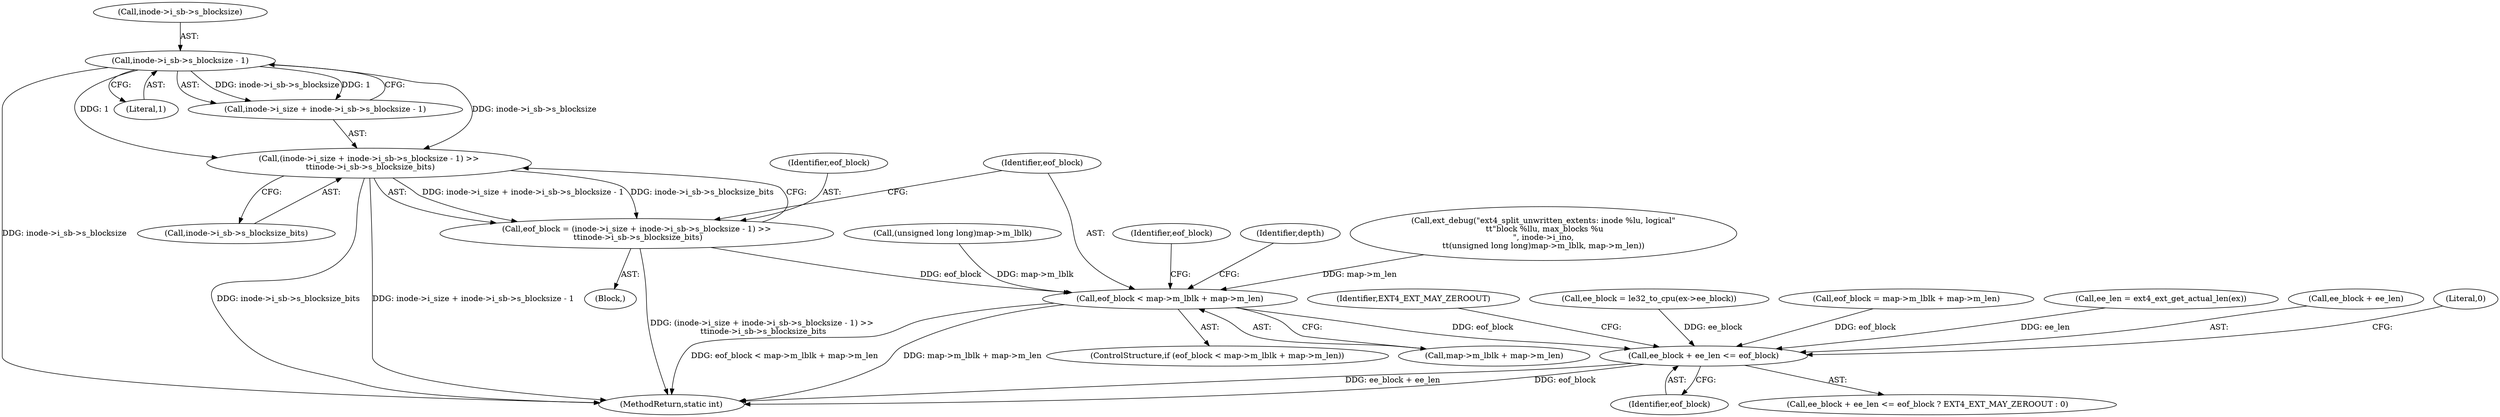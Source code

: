 digraph "0_linux_667eff35a1f56fa74ce98a0c7c29a40adc1ba4e3_0@pointer" {
"1000132" [label="(Call,(inode->i_size + inode->i_sb->s_blocksize - 1) >>\n \t\tinode->i_sb->s_blocksize_bits)"];
"1000137" [label="(Call,inode->i_sb->s_blocksize - 1)"];
"1000130" [label="(Call,eof_block = (inode->i_size + inode->i_sb->s_blocksize - 1) >>\n \t\tinode->i_sb->s_blocksize_bits)"];
"1000150" [label="(Call,eof_block < map->m_lblk + map->m_len)"];
"1000192" [label="(Call,ee_block + ee_len <= eof_block)"];
"1000143" [label="(Literal,1)"];
"1000131" [label="(Identifier,eof_block)"];
"1000198" [label="(Literal,0)"];
"1000191" [label="(Call,ee_block + ee_len <= eof_block ? EXT4_EXT_MAY_ZEROOUT : 0)"];
"1000160" [label="(Identifier,eof_block)"];
"1000197" [label="(Identifier,EXT4_EXT_MAY_ZEROOUT)"];
"1000150" [label="(Call,eof_block < map->m_lblk + map->m_len)"];
"1000169" [label="(Identifier,depth)"];
"1000152" [label="(Call,map->m_lblk + map->m_len)"];
"1000133" [label="(Call,inode->i_size + inode->i_sb->s_blocksize - 1)"];
"1000196" [label="(Identifier,eof_block)"];
"1000144" [label="(Call,inode->i_sb->s_blocksize_bits)"];
"1000192" [label="(Call,ee_block + ee_len <= eof_block)"];
"1000117" [label="(Call,ext_debug(\"ext4_split_unwritten_extents: inode %lu, logical\"\n \t\t\"block %llu, max_blocks %u\n\", inode->i_ino,\n\t\t(unsigned long long)map->m_lblk, map->m_len))"];
"1000179" [label="(Call,ee_block = le32_to_cpu(ex->ee_block))"];
"1000137" [label="(Call,inode->i_sb->s_blocksize - 1)"];
"1000159" [label="(Call,eof_block = map->m_lblk + map->m_len)"];
"1000213" [label="(MethodReturn,static int)"];
"1000185" [label="(Call,ee_len = ext4_ext_get_actual_len(ex))"];
"1000138" [label="(Call,inode->i_sb->s_blocksize)"];
"1000122" [label="(Call,(unsigned long long)map->m_lblk)"];
"1000149" [label="(ControlStructure,if (eof_block < map->m_lblk + map->m_len))"];
"1000193" [label="(Call,ee_block + ee_len)"];
"1000107" [label="(Block,)"];
"1000151" [label="(Identifier,eof_block)"];
"1000130" [label="(Call,eof_block = (inode->i_size + inode->i_sb->s_blocksize - 1) >>\n \t\tinode->i_sb->s_blocksize_bits)"];
"1000132" [label="(Call,(inode->i_size + inode->i_sb->s_blocksize - 1) >>\n \t\tinode->i_sb->s_blocksize_bits)"];
"1000132" -> "1000130"  [label="AST: "];
"1000132" -> "1000144"  [label="CFG: "];
"1000133" -> "1000132"  [label="AST: "];
"1000144" -> "1000132"  [label="AST: "];
"1000130" -> "1000132"  [label="CFG: "];
"1000132" -> "1000213"  [label="DDG: inode->i_sb->s_blocksize_bits"];
"1000132" -> "1000213"  [label="DDG: inode->i_size + inode->i_sb->s_blocksize - 1"];
"1000132" -> "1000130"  [label="DDG: inode->i_size + inode->i_sb->s_blocksize - 1"];
"1000132" -> "1000130"  [label="DDG: inode->i_sb->s_blocksize_bits"];
"1000137" -> "1000132"  [label="DDG: inode->i_sb->s_blocksize"];
"1000137" -> "1000132"  [label="DDG: 1"];
"1000137" -> "1000133"  [label="AST: "];
"1000137" -> "1000143"  [label="CFG: "];
"1000138" -> "1000137"  [label="AST: "];
"1000143" -> "1000137"  [label="AST: "];
"1000133" -> "1000137"  [label="CFG: "];
"1000137" -> "1000213"  [label="DDG: inode->i_sb->s_blocksize"];
"1000137" -> "1000133"  [label="DDG: inode->i_sb->s_blocksize"];
"1000137" -> "1000133"  [label="DDG: 1"];
"1000130" -> "1000107"  [label="AST: "];
"1000131" -> "1000130"  [label="AST: "];
"1000151" -> "1000130"  [label="CFG: "];
"1000130" -> "1000213"  [label="DDG: (inode->i_size + inode->i_sb->s_blocksize - 1) >>\n \t\tinode->i_sb->s_blocksize_bits"];
"1000130" -> "1000150"  [label="DDG: eof_block"];
"1000150" -> "1000149"  [label="AST: "];
"1000150" -> "1000152"  [label="CFG: "];
"1000151" -> "1000150"  [label="AST: "];
"1000152" -> "1000150"  [label="AST: "];
"1000160" -> "1000150"  [label="CFG: "];
"1000169" -> "1000150"  [label="CFG: "];
"1000150" -> "1000213"  [label="DDG: map->m_lblk + map->m_len"];
"1000150" -> "1000213"  [label="DDG: eof_block < map->m_lblk + map->m_len"];
"1000122" -> "1000150"  [label="DDG: map->m_lblk"];
"1000117" -> "1000150"  [label="DDG: map->m_len"];
"1000150" -> "1000192"  [label="DDG: eof_block"];
"1000192" -> "1000191"  [label="AST: "];
"1000192" -> "1000196"  [label="CFG: "];
"1000193" -> "1000192"  [label="AST: "];
"1000196" -> "1000192"  [label="AST: "];
"1000197" -> "1000192"  [label="CFG: "];
"1000198" -> "1000192"  [label="CFG: "];
"1000192" -> "1000213"  [label="DDG: ee_block + ee_len"];
"1000192" -> "1000213"  [label="DDG: eof_block"];
"1000179" -> "1000192"  [label="DDG: ee_block"];
"1000185" -> "1000192"  [label="DDG: ee_len"];
"1000159" -> "1000192"  [label="DDG: eof_block"];
}
